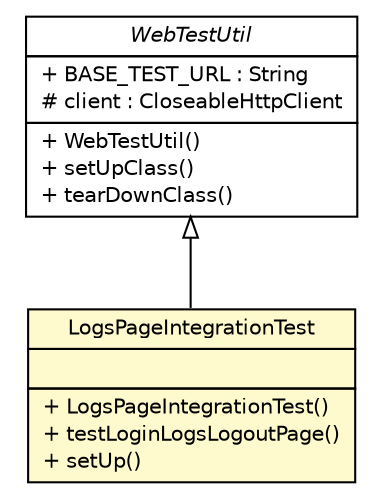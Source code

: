 #!/usr/local/bin/dot
#
# Class diagram 
# Generated by UMLGraph version R5_6-24-gf6e263 (http://www.umlgraph.org/)
#

digraph G {
	edge [fontname="Helvetica",fontsize=10,labelfontname="Helvetica",labelfontsize=10];
	node [fontname="Helvetica",fontsize=10,shape=plaintext];
	nodesep=0.25;
	ranksep=0.5;
	// nl.b3p.web.WebTestUtil
	c217 [label=<<table title="nl.b3p.web.WebTestUtil" border="0" cellborder="1" cellspacing="0" cellpadding="2" port="p" href="./WebTestUtil.html">
		<tr><td><table border="0" cellspacing="0" cellpadding="1">
<tr><td align="center" balign="center"><font face="Helvetica-Oblique"> WebTestUtil </font></td></tr>
		</table></td></tr>
		<tr><td><table border="0" cellspacing="0" cellpadding="1">
<tr><td align="left" balign="left"> + BASE_TEST_URL : String </td></tr>
<tr><td align="left" balign="left"> # client : CloseableHttpClient </td></tr>
		</table></td></tr>
		<tr><td><table border="0" cellspacing="0" cellpadding="1">
<tr><td align="left" balign="left"> + WebTestUtil() </td></tr>
<tr><td align="left" balign="left"> + setUpClass() </td></tr>
<tr><td align="left" balign="left"> + tearDownClass() </td></tr>
		</table></td></tr>
		</table>>, URL="./WebTestUtil.html", fontname="Helvetica", fontcolor="black", fontsize=10.0];
	// nl.b3p.web.LogsPageIntegrationTest
	c218 [label=<<table title="nl.b3p.web.LogsPageIntegrationTest" border="0" cellborder="1" cellspacing="0" cellpadding="2" port="p" bgcolor="lemonChiffon" href="./LogsPageIntegrationTest.html">
		<tr><td><table border="0" cellspacing="0" cellpadding="1">
<tr><td align="center" balign="center"> LogsPageIntegrationTest </td></tr>
		</table></td></tr>
		<tr><td><table border="0" cellspacing="0" cellpadding="1">
<tr><td align="left" balign="left">  </td></tr>
		</table></td></tr>
		<tr><td><table border="0" cellspacing="0" cellpadding="1">
<tr><td align="left" balign="left"> + LogsPageIntegrationTest() </td></tr>
<tr><td align="left" balign="left"> + testLoginLogsLogoutPage() </td></tr>
<tr><td align="left" balign="left"> + setUp() </td></tr>
		</table></td></tr>
		</table>>, URL="./LogsPageIntegrationTest.html", fontname="Helvetica", fontcolor="black", fontsize=10.0];
	//nl.b3p.web.LogsPageIntegrationTest extends nl.b3p.web.WebTestUtil
	c217:p -> c218:p [dir=back,arrowtail=empty];
}

